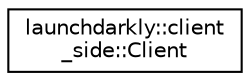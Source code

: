 digraph "Graphical Class Hierarchy"
{
 // LATEX_PDF_SIZE
  edge [fontname="Helvetica",fontsize="10",labelfontname="Helvetica",labelfontsize="10"];
  node [fontname="Helvetica",fontsize="10",shape=record];
  rankdir="LR";
  Node0 [label="launchdarkly::client\l_side::Client",height=0.2,width=0.4,color="black", fillcolor="white", style="filled",URL="$classlaunchdarkly_1_1client__side_1_1Client.html",tooltip=" "];
}
